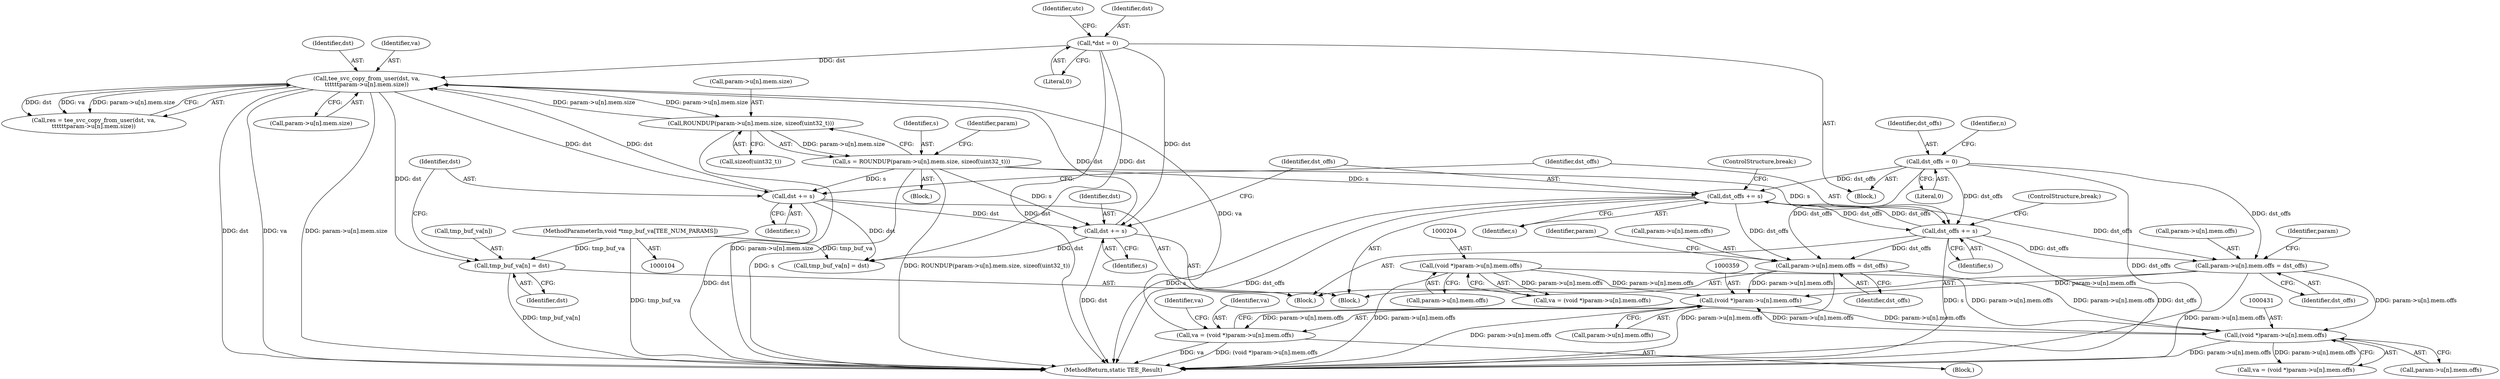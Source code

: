 digraph "0_optee_os_d5c5b0b77b2b589666024d219a8007b3f5b6faeb@pointer" {
"1000415" [label="(Call,tmp_buf_va[n] = dst)"];
"1000374" [label="(Call,tee_svc_copy_from_user(dst, va,\n\t\t\t\t\t\tparam->u[n].mem.size))"];
"1000120" [label="(Call,*dst = 0)"];
"1000472" [label="(Call,dst += s)"];
"1000333" [label="(Call,s = ROUNDUP(param->u[n].mem.size, sizeof(uint32_t)))"];
"1000335" [label="(Call,ROUNDUP(param->u[n].mem.size, sizeof(uint32_t)))"];
"1000420" [label="(Call,dst += s)"];
"1000356" [label="(Call,va = (void *)param->u[n].mem.offs)"];
"1000358" [label="(Call,(void *)param->u[n].mem.offs)"];
"1000392" [label="(Call,param->u[n].mem.offs = dst_offs)"];
"1000314" [label="(Call,dst_offs = 0)"];
"1000475" [label="(Call,dst_offs += s)"];
"1000423" [label="(Call,dst_offs += s)"];
"1000203" [label="(Call,(void *)param->u[n].mem.offs)"];
"1000444" [label="(Call,param->u[n].mem.offs = dst_offs)"];
"1000430" [label="(Call,(void *)param->u[n].mem.offs)"];
"1000109" [label="(MethodParameterIn,void *tmp_buf_va[TEE_NUM_PARAMS])"];
"1000483" [label="(MethodReturn,static TEE_Result)"];
"1000424" [label="(Identifier,dst_offs)"];
"1000334" [label="(Identifier,s)"];
"1000336" [label="(Call,param->u[n].mem.size)"];
"1000428" [label="(Call,va = (void *)param->u[n].mem.offs)"];
"1000445" [label="(Call,param->u[n].mem.offs)"];
"1000314" [label="(Call,dst_offs = 0)"];
"1000353" [label="(Block,)"];
"1000315" [label="(Identifier,dst_offs)"];
"1000443" [label="(Block,)"];
"1000316" [label="(Literal,0)"];
"1000408" [label="(Identifier,param)"];
"1000375" [label="(Identifier,dst)"];
"1000319" [label="(Identifier,n)"];
"1000203" [label="(Call,(void *)param->u[n].mem.offs)"];
"1000472" [label="(Call,dst += s)"];
"1000374" [label="(Call,tee_svc_copy_from_user(dst, va,\n\t\t\t\t\t\tparam->u[n].mem.size))"];
"1000422" [label="(Identifier,s)"];
"1000478" [label="(ControlStructure,break;)"];
"1000467" [label="(Call,tmp_buf_va[n] = dst)"];
"1000421" [label="(Identifier,dst)"];
"1000358" [label="(Call,(void *)param->u[n].mem.offs)"];
"1000370" [label="(Identifier,va)"];
"1000111" [label="(Block,)"];
"1000356" [label="(Call,va = (void *)param->u[n].mem.offs)"];
"1000357" [label="(Identifier,va)"];
"1000377" [label="(Call,param->u[n].mem.size)"];
"1000415" [label="(Call,tmp_buf_va[n] = dst)"];
"1000475" [label="(Call,dst_offs += s)"];
"1000425" [label="(Identifier,s)"];
"1000371" [label="(Block,)"];
"1000376" [label="(Identifier,va)"];
"1000122" [label="(Literal,0)"];
"1000473" [label="(Identifier,dst)"];
"1000326" [label="(Block,)"];
"1000423" [label="(Call,dst_offs += s)"];
"1000126" [label="(Identifier,utc)"];
"1000345" [label="(Call,sizeof(uint32_t))"];
"1000333" [label="(Call,s = ROUNDUP(param->u[n].mem.size, sizeof(uint32_t)))"];
"1000201" [label="(Call,va = (void *)param->u[n].mem.offs)"];
"1000120" [label="(Call,*dst = 0)"];
"1000420" [label="(Call,dst += s)"];
"1000360" [label="(Call,param->u[n].mem.offs)"];
"1000393" [label="(Call,param->u[n].mem.offs)"];
"1000430" [label="(Call,(void *)param->u[n].mem.offs)"];
"1000392" [label="(Call,param->u[n].mem.offs = dst_offs)"];
"1000419" [label="(Identifier,dst)"];
"1000474" [label="(Identifier,s)"];
"1000444" [label="(Call,param->u[n].mem.offs = dst_offs)"];
"1000460" [label="(Identifier,param)"];
"1000454" [label="(Identifier,dst_offs)"];
"1000432" [label="(Call,param->u[n].mem.offs)"];
"1000335" [label="(Call,ROUNDUP(param->u[n].mem.size, sizeof(uint32_t)))"];
"1000121" [label="(Identifier,dst)"];
"1000476" [label="(Identifier,dst_offs)"];
"1000402" [label="(Identifier,dst_offs)"];
"1000416" [label="(Call,tmp_buf_va[n])"];
"1000477" [label="(Identifier,s)"];
"1000109" [label="(MethodParameterIn,void *tmp_buf_va[TEE_NUM_PARAMS])"];
"1000205" [label="(Call,param->u[n].mem.offs)"];
"1000426" [label="(ControlStructure,break;)"];
"1000372" [label="(Call,res = tee_svc_copy_from_user(dst, va,\n\t\t\t\t\t\tparam->u[n].mem.size))"];
"1000350" [label="(Identifier,param)"];
"1000415" -> "1000371"  [label="AST: "];
"1000415" -> "1000419"  [label="CFG: "];
"1000416" -> "1000415"  [label="AST: "];
"1000419" -> "1000415"  [label="AST: "];
"1000421" -> "1000415"  [label="CFG: "];
"1000415" -> "1000483"  [label="DDG: tmp_buf_va[n]"];
"1000374" -> "1000415"  [label="DDG: dst"];
"1000109" -> "1000415"  [label="DDG: tmp_buf_va"];
"1000374" -> "1000372"  [label="AST: "];
"1000374" -> "1000377"  [label="CFG: "];
"1000375" -> "1000374"  [label="AST: "];
"1000376" -> "1000374"  [label="AST: "];
"1000377" -> "1000374"  [label="AST: "];
"1000372" -> "1000374"  [label="CFG: "];
"1000374" -> "1000483"  [label="DDG: va"];
"1000374" -> "1000483"  [label="DDG: param->u[n].mem.size"];
"1000374" -> "1000483"  [label="DDG: dst"];
"1000374" -> "1000335"  [label="DDG: param->u[n].mem.size"];
"1000374" -> "1000372"  [label="DDG: dst"];
"1000374" -> "1000372"  [label="DDG: va"];
"1000374" -> "1000372"  [label="DDG: param->u[n].mem.size"];
"1000120" -> "1000374"  [label="DDG: dst"];
"1000472" -> "1000374"  [label="DDG: dst"];
"1000420" -> "1000374"  [label="DDG: dst"];
"1000356" -> "1000374"  [label="DDG: va"];
"1000335" -> "1000374"  [label="DDG: param->u[n].mem.size"];
"1000374" -> "1000420"  [label="DDG: dst"];
"1000120" -> "1000111"  [label="AST: "];
"1000120" -> "1000122"  [label="CFG: "];
"1000121" -> "1000120"  [label="AST: "];
"1000122" -> "1000120"  [label="AST: "];
"1000126" -> "1000120"  [label="CFG: "];
"1000120" -> "1000483"  [label="DDG: dst"];
"1000120" -> "1000467"  [label="DDG: dst"];
"1000120" -> "1000472"  [label="DDG: dst"];
"1000472" -> "1000443"  [label="AST: "];
"1000472" -> "1000474"  [label="CFG: "];
"1000473" -> "1000472"  [label="AST: "];
"1000474" -> "1000472"  [label="AST: "];
"1000476" -> "1000472"  [label="CFG: "];
"1000472" -> "1000483"  [label="DDG: dst"];
"1000472" -> "1000467"  [label="DDG: dst"];
"1000333" -> "1000472"  [label="DDG: s"];
"1000420" -> "1000472"  [label="DDG: dst"];
"1000333" -> "1000326"  [label="AST: "];
"1000333" -> "1000335"  [label="CFG: "];
"1000334" -> "1000333"  [label="AST: "];
"1000335" -> "1000333"  [label="AST: "];
"1000350" -> "1000333"  [label="CFG: "];
"1000333" -> "1000483"  [label="DDG: s"];
"1000333" -> "1000483"  [label="DDG: ROUNDUP(param->u[n].mem.size, sizeof(uint32_t))"];
"1000335" -> "1000333"  [label="DDG: param->u[n].mem.size"];
"1000333" -> "1000420"  [label="DDG: s"];
"1000333" -> "1000423"  [label="DDG: s"];
"1000333" -> "1000475"  [label="DDG: s"];
"1000335" -> "1000345"  [label="CFG: "];
"1000336" -> "1000335"  [label="AST: "];
"1000345" -> "1000335"  [label="AST: "];
"1000335" -> "1000483"  [label="DDG: param->u[n].mem.size"];
"1000420" -> "1000371"  [label="AST: "];
"1000420" -> "1000422"  [label="CFG: "];
"1000421" -> "1000420"  [label="AST: "];
"1000422" -> "1000420"  [label="AST: "];
"1000424" -> "1000420"  [label="CFG: "];
"1000420" -> "1000483"  [label="DDG: dst"];
"1000420" -> "1000467"  [label="DDG: dst"];
"1000356" -> "1000353"  [label="AST: "];
"1000356" -> "1000358"  [label="CFG: "];
"1000357" -> "1000356"  [label="AST: "];
"1000358" -> "1000356"  [label="AST: "];
"1000370" -> "1000356"  [label="CFG: "];
"1000356" -> "1000483"  [label="DDG: va"];
"1000356" -> "1000483"  [label="DDG: (void *)param->u[n].mem.offs"];
"1000358" -> "1000356"  [label="DDG: param->u[n].mem.offs"];
"1000358" -> "1000360"  [label="CFG: "];
"1000359" -> "1000358"  [label="AST: "];
"1000360" -> "1000358"  [label="AST: "];
"1000358" -> "1000483"  [label="DDG: param->u[n].mem.offs"];
"1000392" -> "1000358"  [label="DDG: param->u[n].mem.offs"];
"1000203" -> "1000358"  [label="DDG: param->u[n].mem.offs"];
"1000444" -> "1000358"  [label="DDG: param->u[n].mem.offs"];
"1000430" -> "1000358"  [label="DDG: param->u[n].mem.offs"];
"1000358" -> "1000430"  [label="DDG: param->u[n].mem.offs"];
"1000392" -> "1000371"  [label="AST: "];
"1000392" -> "1000402"  [label="CFG: "];
"1000393" -> "1000392"  [label="AST: "];
"1000402" -> "1000392"  [label="AST: "];
"1000408" -> "1000392"  [label="CFG: "];
"1000392" -> "1000483"  [label="DDG: param->u[n].mem.offs"];
"1000314" -> "1000392"  [label="DDG: dst_offs"];
"1000475" -> "1000392"  [label="DDG: dst_offs"];
"1000423" -> "1000392"  [label="DDG: dst_offs"];
"1000392" -> "1000430"  [label="DDG: param->u[n].mem.offs"];
"1000314" -> "1000111"  [label="AST: "];
"1000314" -> "1000316"  [label="CFG: "];
"1000315" -> "1000314"  [label="AST: "];
"1000316" -> "1000314"  [label="AST: "];
"1000319" -> "1000314"  [label="CFG: "];
"1000314" -> "1000483"  [label="DDG: dst_offs"];
"1000314" -> "1000423"  [label="DDG: dst_offs"];
"1000314" -> "1000444"  [label="DDG: dst_offs"];
"1000314" -> "1000475"  [label="DDG: dst_offs"];
"1000475" -> "1000443"  [label="AST: "];
"1000475" -> "1000477"  [label="CFG: "];
"1000476" -> "1000475"  [label="AST: "];
"1000477" -> "1000475"  [label="AST: "];
"1000478" -> "1000475"  [label="CFG: "];
"1000475" -> "1000483"  [label="DDG: dst_offs"];
"1000475" -> "1000483"  [label="DDG: s"];
"1000475" -> "1000423"  [label="DDG: dst_offs"];
"1000475" -> "1000444"  [label="DDG: dst_offs"];
"1000423" -> "1000475"  [label="DDG: dst_offs"];
"1000423" -> "1000371"  [label="AST: "];
"1000423" -> "1000425"  [label="CFG: "];
"1000424" -> "1000423"  [label="AST: "];
"1000425" -> "1000423"  [label="AST: "];
"1000426" -> "1000423"  [label="CFG: "];
"1000423" -> "1000483"  [label="DDG: s"];
"1000423" -> "1000483"  [label="DDG: dst_offs"];
"1000423" -> "1000444"  [label="DDG: dst_offs"];
"1000203" -> "1000201"  [label="AST: "];
"1000203" -> "1000205"  [label="CFG: "];
"1000204" -> "1000203"  [label="AST: "];
"1000205" -> "1000203"  [label="AST: "];
"1000201" -> "1000203"  [label="CFG: "];
"1000203" -> "1000483"  [label="DDG: param->u[n].mem.offs"];
"1000203" -> "1000201"  [label="DDG: param->u[n].mem.offs"];
"1000203" -> "1000430"  [label="DDG: param->u[n].mem.offs"];
"1000444" -> "1000443"  [label="AST: "];
"1000444" -> "1000454"  [label="CFG: "];
"1000445" -> "1000444"  [label="AST: "];
"1000454" -> "1000444"  [label="AST: "];
"1000460" -> "1000444"  [label="CFG: "];
"1000444" -> "1000483"  [label="DDG: param->u[n].mem.offs"];
"1000444" -> "1000430"  [label="DDG: param->u[n].mem.offs"];
"1000430" -> "1000428"  [label="AST: "];
"1000430" -> "1000432"  [label="CFG: "];
"1000431" -> "1000430"  [label="AST: "];
"1000432" -> "1000430"  [label="AST: "];
"1000428" -> "1000430"  [label="CFG: "];
"1000430" -> "1000483"  [label="DDG: param->u[n].mem.offs"];
"1000430" -> "1000428"  [label="DDG: param->u[n].mem.offs"];
"1000109" -> "1000104"  [label="AST: "];
"1000109" -> "1000483"  [label="DDG: tmp_buf_va"];
"1000109" -> "1000467"  [label="DDG: tmp_buf_va"];
}
